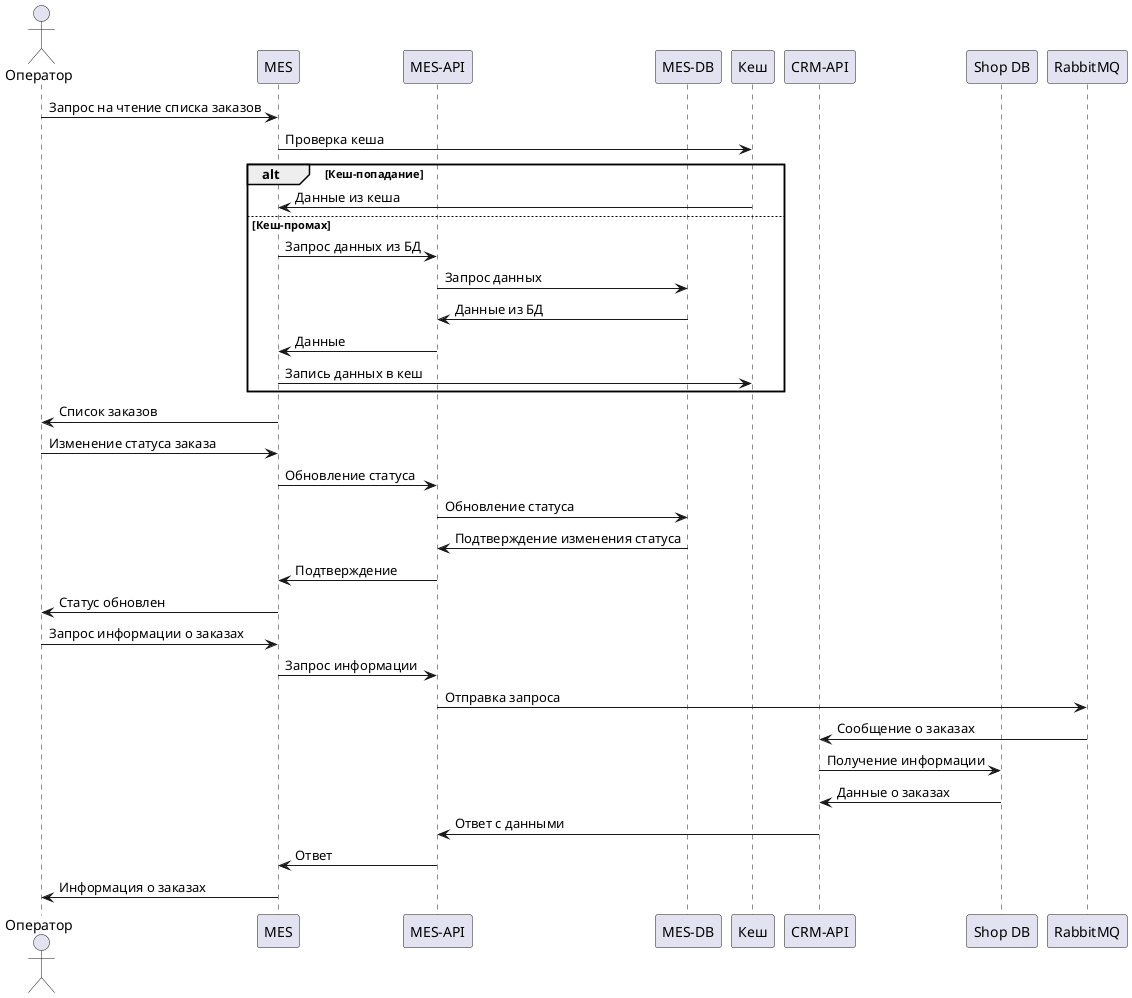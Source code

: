 @startuml
actor Оператор
participant MES
participant "MES-API" as MESAPI
participant "MES-DB" as MESDB
participant "Кеш" as Cache
participant "CRM-API" as CRMAPI
participant "Shop DB" as ShopDB
participant RabbitMQ

Оператор -> MES : Запрос на чтение списка заказов
MES -> Cache : Проверка кеша
alt Кеш-попадание
    Cache -> MES : Данные из кеша
else Кеш-промах
    MES -> MESAPI : Запрос данных из БД
    MESAPI -> MESDB : Запрос данных
    MESDB -> MESAPI : Данные из БД
    MESAPI -> MES : Данные
    MES -> Cache : Запись данных в кеш
end
MES -> Оператор : Список заказов

Оператор -> MES : Изменение статуса заказа
MES -> MESAPI : Обновление статуса
MESAPI -> MESDB : Обновление статуса
MESDB -> MESAPI : Подтверждение изменения статуса
MESAPI -> MES : Подтверждение
MES -> Оператор : Статус обновлен

Оператор -> MES : Запрос информации о заказах
MES -> MESAPI : Запрос информации
MESAPI -> RabbitMQ : Отправка запроса
RabbitMQ -> CRMAPI : Сообщение о заказах
CRMAPI -> ShopDB : Получение информации
ShopDB -> CRMAPI : Данные о заказах
CRMAPI -> MESAPI : Ответ с данными
MESAPI -> MES : Ответ
MES -> Оператор : Информация о заказах
@enduml
